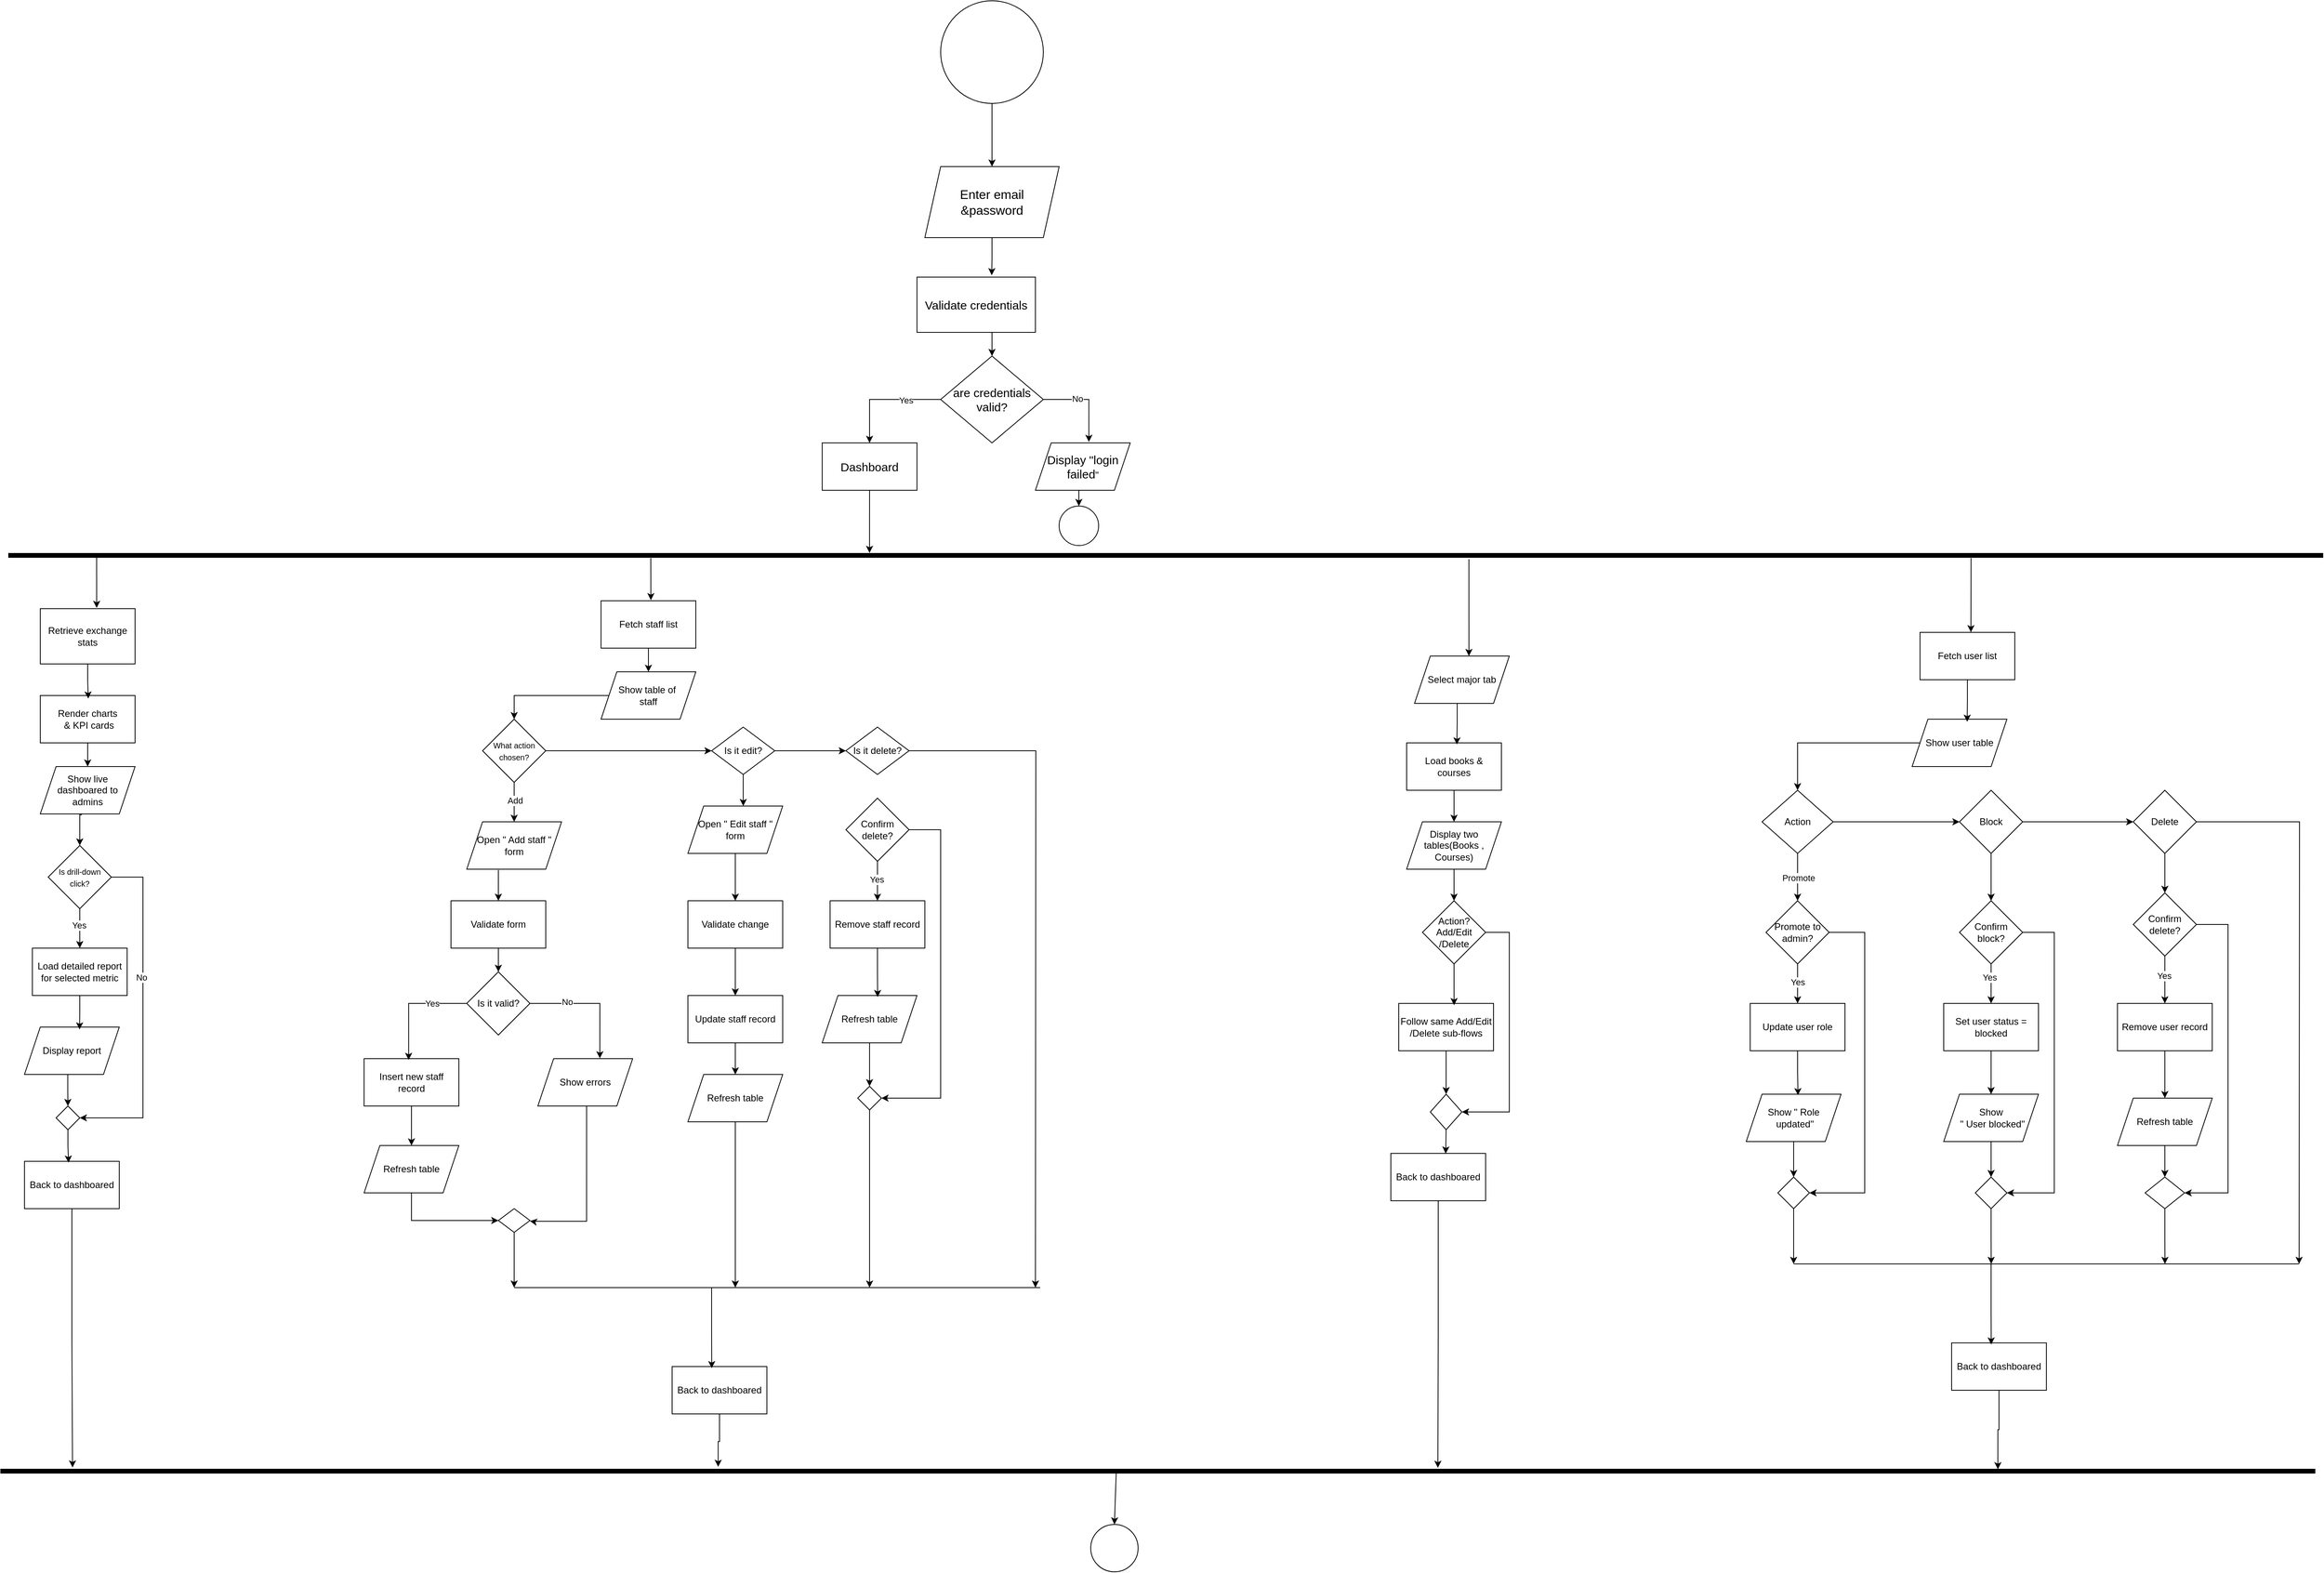 <?xml version="1.0" encoding="UTF-8"?>
<mxfile version="26.2.2">
  <diagram name="Page-1" id="A7NNfH3Un7erC_dhWsfA">
    <mxGraphModel dx="4176" dy="2504" grid="1" gridSize="10" guides="1" tooltips="1" connect="1" arrows="1" fold="1" page="1" pageScale="1" pageWidth="4681" pageHeight="3300" math="0" shadow="0">
      <root>
        <mxCell id="0" />
        <mxCell id="1" parent="0" />
        <mxCell id="R3zVgSlBBkoLg3xWVGZW-7" style="edgeStyle=orthogonalEdgeStyle;rounded=0;orthogonalLoop=1;jettySize=auto;html=1;exitX=0.5;exitY=1;exitDx=0;exitDy=0;entryX=0.5;entryY=0;entryDx=0;entryDy=0;" edge="1" parent="1" source="R3zVgSlBBkoLg3xWVGZW-5" target="R3zVgSlBBkoLg3xWVGZW-6">
          <mxGeometry relative="1" as="geometry" />
        </mxCell>
        <mxCell id="R3zVgSlBBkoLg3xWVGZW-5" value="" style="ellipse;whiteSpace=wrap;html=1;aspect=fixed;" vertex="1" parent="1">
          <mxGeometry x="2090" y="130" width="130" height="130" as="geometry" />
        </mxCell>
        <mxCell id="R3zVgSlBBkoLg3xWVGZW-6" value="&lt;font style=&quot;font-size: 16px;&quot;&gt;Enter email&lt;/font&gt;&lt;div&gt;&lt;font style=&quot;font-size: 16px;&quot;&gt;&amp;amp;password&lt;/font&gt;&lt;/div&gt;" style="shape=parallelogram;perimeter=parallelogramPerimeter;whiteSpace=wrap;html=1;fixedSize=1;" vertex="1" parent="1">
          <mxGeometry x="2070" y="340" width="170" height="90" as="geometry" />
        </mxCell>
        <mxCell id="R3zVgSlBBkoLg3xWVGZW-11" style="edgeStyle=orthogonalEdgeStyle;rounded=0;orthogonalLoop=1;jettySize=auto;html=1;exitX=0.5;exitY=1;exitDx=0;exitDy=0;entryX=0.5;entryY=0;entryDx=0;entryDy=0;" edge="1" parent="1" source="R3zVgSlBBkoLg3xWVGZW-8" target="R3zVgSlBBkoLg3xWVGZW-10">
          <mxGeometry relative="1" as="geometry" />
        </mxCell>
        <mxCell id="R3zVgSlBBkoLg3xWVGZW-8" value="&lt;font style=&quot;font-size: 15px;&quot;&gt;Validate credentials&lt;/font&gt;" style="rounded=0;whiteSpace=wrap;html=1;" vertex="1" parent="1">
          <mxGeometry x="2060" y="480" width="150" height="70" as="geometry" />
        </mxCell>
        <mxCell id="R3zVgSlBBkoLg3xWVGZW-9" style="edgeStyle=orthogonalEdgeStyle;rounded=0;orthogonalLoop=1;jettySize=auto;html=1;exitX=0.5;exitY=1;exitDx=0;exitDy=0;entryX=0.631;entryY=-0.034;entryDx=0;entryDy=0;entryPerimeter=0;" edge="1" parent="1" source="R3zVgSlBBkoLg3xWVGZW-6" target="R3zVgSlBBkoLg3xWVGZW-8">
          <mxGeometry relative="1" as="geometry" />
        </mxCell>
        <mxCell id="R3zVgSlBBkoLg3xWVGZW-18" style="edgeStyle=orthogonalEdgeStyle;rounded=0;orthogonalLoop=1;jettySize=auto;html=1;entryX=0.5;entryY=0;entryDx=0;entryDy=0;" edge="1" parent="1" source="R3zVgSlBBkoLg3xWVGZW-10" target="R3zVgSlBBkoLg3xWVGZW-17">
          <mxGeometry relative="1" as="geometry" />
        </mxCell>
        <mxCell id="R3zVgSlBBkoLg3xWVGZW-19" value="Yes" style="edgeLabel;html=1;align=center;verticalAlign=middle;resizable=0;points=[];" vertex="1" connectable="0" parent="R3zVgSlBBkoLg3xWVGZW-18">
          <mxGeometry x="-0.394" y="1" relative="1" as="geometry">
            <mxPoint as="offset" />
          </mxGeometry>
        </mxCell>
        <mxCell id="R3zVgSlBBkoLg3xWVGZW-10" value="&lt;font style=&quot;font-size: 15px;&quot;&gt;are credentials&lt;/font&gt;&lt;div&gt;&lt;font style=&quot;font-size: 15px;&quot;&gt;valid?&lt;/font&gt;&lt;/div&gt;" style="rhombus;whiteSpace=wrap;html=1;" vertex="1" parent="1">
          <mxGeometry x="2090" y="580" width="130" height="110" as="geometry" />
        </mxCell>
        <mxCell id="R3zVgSlBBkoLg3xWVGZW-38" style="edgeStyle=orthogonalEdgeStyle;rounded=0;orthogonalLoop=1;jettySize=auto;html=1;exitX=0.5;exitY=1;exitDx=0;exitDy=0;entryX=0.5;entryY=0;entryDx=0;entryDy=0;" edge="1" parent="1" source="R3zVgSlBBkoLg3xWVGZW-12" target="R3zVgSlBBkoLg3xWVGZW-37">
          <mxGeometry relative="1" as="geometry" />
        </mxCell>
        <mxCell id="R3zVgSlBBkoLg3xWVGZW-12" value="&lt;font style=&quot;font-size: 15px;&quot;&gt;Display &quot;login failed&lt;/font&gt;&quot;" style="shape=parallelogram;perimeter=parallelogramPerimeter;whiteSpace=wrap;html=1;fixedSize=1;" vertex="1" parent="1">
          <mxGeometry x="2210" y="690" width="120" height="60" as="geometry" />
        </mxCell>
        <mxCell id="R3zVgSlBBkoLg3xWVGZW-13" style="edgeStyle=orthogonalEdgeStyle;rounded=0;orthogonalLoop=1;jettySize=auto;html=1;exitX=1;exitY=0.5;exitDx=0;exitDy=0;entryX=0.564;entryY=-0.021;entryDx=0;entryDy=0;entryPerimeter=0;" edge="1" parent="1" source="R3zVgSlBBkoLg3xWVGZW-10" target="R3zVgSlBBkoLg3xWVGZW-12">
          <mxGeometry relative="1" as="geometry">
            <Array as="points">
              <mxPoint x="2278" y="635" />
            </Array>
          </mxGeometry>
        </mxCell>
        <mxCell id="R3zVgSlBBkoLg3xWVGZW-15" value="No" style="edgeLabel;html=1;align=center;verticalAlign=middle;resizable=0;points=[];" vertex="1" connectable="0" parent="R3zVgSlBBkoLg3xWVGZW-13">
          <mxGeometry x="-0.239" y="1" relative="1" as="geometry">
            <mxPoint as="offset" />
          </mxGeometry>
        </mxCell>
        <mxCell id="R3zVgSlBBkoLg3xWVGZW-17" value="&lt;font style=&quot;font-size: 15px;&quot;&gt;Dashboard&lt;/font&gt;" style="rounded=0;whiteSpace=wrap;html=1;" vertex="1" parent="1">
          <mxGeometry x="1940" y="690" width="120" height="60" as="geometry" />
        </mxCell>
        <mxCell id="R3zVgSlBBkoLg3xWVGZW-21" value="" style="html=1;points=[];perimeter=orthogonalPerimeter;fillColor=strokeColor;direction=south;" vertex="1" parent="1">
          <mxGeometry x="910" y="830" width="2930" height="5" as="geometry" />
        </mxCell>
        <mxCell id="R3zVgSlBBkoLg3xWVGZW-26" value="Retrieve exchange stats" style="rounded=0;whiteSpace=wrap;html=1;" vertex="1" parent="1">
          <mxGeometry x="950" y="900" width="120" height="70" as="geometry" />
        </mxCell>
        <mxCell id="R3zVgSlBBkoLg3xWVGZW-34" style="edgeStyle=orthogonalEdgeStyle;rounded=0;orthogonalLoop=1;jettySize=auto;html=1;exitX=0.5;exitY=1;exitDx=0;exitDy=0;entryX=0.5;entryY=0;entryDx=0;entryDy=0;" edge="1" parent="1" source="R3zVgSlBBkoLg3xWVGZW-31" target="R3zVgSlBBkoLg3xWVGZW-33">
          <mxGeometry relative="1" as="geometry" />
        </mxCell>
        <mxCell id="R3zVgSlBBkoLg3xWVGZW-31" value="Render charts&lt;div&gt;&amp;nbsp;&amp;amp; KPI cards&lt;/div&gt;" style="rounded=0;whiteSpace=wrap;html=1;" vertex="1" parent="1">
          <mxGeometry x="950" y="1010" width="120" height="60" as="geometry" />
        </mxCell>
        <mxCell id="R3zVgSlBBkoLg3xWVGZW-32" style="edgeStyle=orthogonalEdgeStyle;rounded=0;orthogonalLoop=1;jettySize=auto;html=1;exitX=0.5;exitY=1;exitDx=0;exitDy=0;entryX=0.506;entryY=0.065;entryDx=0;entryDy=0;entryPerimeter=0;" edge="1" parent="1" source="R3zVgSlBBkoLg3xWVGZW-26" target="R3zVgSlBBkoLg3xWVGZW-31">
          <mxGeometry relative="1" as="geometry" />
        </mxCell>
        <mxCell id="R3zVgSlBBkoLg3xWVGZW-36" style="edgeStyle=orthogonalEdgeStyle;rounded=0;orthogonalLoop=1;jettySize=auto;html=1;exitX=0.439;exitY=1.019;exitDx=0;exitDy=0;entryX=0.5;entryY=0;entryDx=0;entryDy=0;exitPerimeter=0;" edge="1" parent="1" source="R3zVgSlBBkoLg3xWVGZW-33" target="R3zVgSlBBkoLg3xWVGZW-35">
          <mxGeometry relative="1" as="geometry" />
        </mxCell>
        <mxCell id="R3zVgSlBBkoLg3xWVGZW-33" value="Show live dashboared to admins" style="shape=parallelogram;perimeter=parallelogramPerimeter;whiteSpace=wrap;html=1;fixedSize=1;" vertex="1" parent="1">
          <mxGeometry x="950" y="1100" width="120" height="60" as="geometry" />
        </mxCell>
        <mxCell id="R3zVgSlBBkoLg3xWVGZW-40" style="edgeStyle=orthogonalEdgeStyle;rounded=0;orthogonalLoop=1;jettySize=auto;html=1;exitX=0.5;exitY=1;exitDx=0;exitDy=0;entryX=0.5;entryY=0;entryDx=0;entryDy=0;" edge="1" parent="1" source="R3zVgSlBBkoLg3xWVGZW-35" target="R3zVgSlBBkoLg3xWVGZW-39">
          <mxGeometry relative="1" as="geometry" />
        </mxCell>
        <mxCell id="R3zVgSlBBkoLg3xWVGZW-41" value="Yes" style="edgeLabel;html=1;align=center;verticalAlign=middle;resizable=0;points=[];" vertex="1" connectable="0" parent="R3zVgSlBBkoLg3xWVGZW-40">
          <mxGeometry x="-0.18" y="-1" relative="1" as="geometry">
            <mxPoint as="offset" />
          </mxGeometry>
        </mxCell>
        <mxCell id="R3zVgSlBBkoLg3xWVGZW-46" style="edgeStyle=orthogonalEdgeStyle;rounded=0;orthogonalLoop=1;jettySize=auto;html=1;exitX=1;exitY=0.5;exitDx=0;exitDy=0;entryX=1;entryY=0.5;entryDx=0;entryDy=0;" edge="1" parent="1" source="R3zVgSlBBkoLg3xWVGZW-35" target="R3zVgSlBBkoLg3xWVGZW-44">
          <mxGeometry relative="1" as="geometry">
            <Array as="points">
              <mxPoint x="1080" y="1240" />
              <mxPoint x="1080" y="1545" />
            </Array>
          </mxGeometry>
        </mxCell>
        <mxCell id="R3zVgSlBBkoLg3xWVGZW-47" value="No" style="edgeLabel;html=1;align=center;verticalAlign=middle;resizable=0;points=[];" vertex="1" connectable="0" parent="R3zVgSlBBkoLg3xWVGZW-46">
          <mxGeometry x="-0.215" y="-2" relative="1" as="geometry">
            <mxPoint as="offset" />
          </mxGeometry>
        </mxCell>
        <mxCell id="R3zVgSlBBkoLg3xWVGZW-35" value="&lt;font style=&quot;font-size: 10px;&quot;&gt;Is drill-down click?&lt;/font&gt;" style="rhombus;whiteSpace=wrap;html=1;" vertex="1" parent="1">
          <mxGeometry x="960" y="1200" width="80" height="80" as="geometry" />
        </mxCell>
        <mxCell id="R3zVgSlBBkoLg3xWVGZW-37" value="" style="ellipse;whiteSpace=wrap;html=1;aspect=fixed;" vertex="1" parent="1">
          <mxGeometry x="2240" y="770" width="50" height="50" as="geometry" />
        </mxCell>
        <mxCell id="R3zVgSlBBkoLg3xWVGZW-39" value="Load detailed report for selected metric" style="rounded=0;whiteSpace=wrap;html=1;" vertex="1" parent="1">
          <mxGeometry x="940" y="1330" width="120" height="60" as="geometry" />
        </mxCell>
        <mxCell id="R3zVgSlBBkoLg3xWVGZW-45" style="edgeStyle=orthogonalEdgeStyle;rounded=0;orthogonalLoop=1;jettySize=auto;html=1;exitX=0.457;exitY=0.993;exitDx=0;exitDy=0;entryX=0.5;entryY=0;entryDx=0;entryDy=0;exitPerimeter=0;" edge="1" parent="1" source="R3zVgSlBBkoLg3xWVGZW-42" target="R3zVgSlBBkoLg3xWVGZW-44">
          <mxGeometry relative="1" as="geometry" />
        </mxCell>
        <mxCell id="R3zVgSlBBkoLg3xWVGZW-42" value="Display report" style="shape=parallelogram;perimeter=parallelogramPerimeter;whiteSpace=wrap;html=1;fixedSize=1;" vertex="1" parent="1">
          <mxGeometry x="930" y="1430" width="120" height="60" as="geometry" />
        </mxCell>
        <mxCell id="R3zVgSlBBkoLg3xWVGZW-43" style="edgeStyle=orthogonalEdgeStyle;rounded=0;orthogonalLoop=1;jettySize=auto;html=1;exitX=0.5;exitY=1;exitDx=0;exitDy=0;entryX=0.581;entryY=0.05;entryDx=0;entryDy=0;entryPerimeter=0;" edge="1" parent="1" source="R3zVgSlBBkoLg3xWVGZW-39" target="R3zVgSlBBkoLg3xWVGZW-42">
          <mxGeometry relative="1" as="geometry" />
        </mxCell>
        <mxCell id="R3zVgSlBBkoLg3xWVGZW-44" value="" style="rhombus;whiteSpace=wrap;html=1;" vertex="1" parent="1">
          <mxGeometry x="970" y="1530" width="30" height="30" as="geometry" />
        </mxCell>
        <mxCell id="R3zVgSlBBkoLg3xWVGZW-48" value="Back to dashboared" style="rounded=0;whiteSpace=wrap;html=1;" vertex="1" parent="1">
          <mxGeometry x="930" y="1600" width="120" height="60" as="geometry" />
        </mxCell>
        <mxCell id="R3zVgSlBBkoLg3xWVGZW-49" style="edgeStyle=orthogonalEdgeStyle;rounded=0;orthogonalLoop=1;jettySize=auto;html=1;exitX=0.5;exitY=1;exitDx=0;exitDy=0;entryX=0.465;entryY=0.029;entryDx=0;entryDy=0;entryPerimeter=0;" edge="1" parent="1" source="R3zVgSlBBkoLg3xWVGZW-44" target="R3zVgSlBBkoLg3xWVGZW-48">
          <mxGeometry relative="1" as="geometry" />
        </mxCell>
        <mxCell id="R3zVgSlBBkoLg3xWVGZW-54" style="edgeStyle=orthogonalEdgeStyle;rounded=0;orthogonalLoop=1;jettySize=auto;html=1;exitX=0.5;exitY=1;exitDx=0;exitDy=0;entryX=0.5;entryY=0;entryDx=0;entryDy=0;" edge="1" parent="1" source="R3zVgSlBBkoLg3xWVGZW-50" target="R3zVgSlBBkoLg3xWVGZW-52">
          <mxGeometry relative="1" as="geometry" />
        </mxCell>
        <mxCell id="R3zVgSlBBkoLg3xWVGZW-50" value="Fetch staff list" style="rounded=0;whiteSpace=wrap;html=1;" vertex="1" parent="1">
          <mxGeometry x="1660" y="890" width="120" height="60" as="geometry" />
        </mxCell>
        <mxCell id="R3zVgSlBBkoLg3xWVGZW-56" style="edgeStyle=orthogonalEdgeStyle;rounded=0;orthogonalLoop=1;jettySize=auto;html=1;exitX=0;exitY=0.5;exitDx=0;exitDy=0;entryX=0.5;entryY=0;entryDx=0;entryDy=0;" edge="1" parent="1" source="R3zVgSlBBkoLg3xWVGZW-52" target="R3zVgSlBBkoLg3xWVGZW-53">
          <mxGeometry relative="1" as="geometry" />
        </mxCell>
        <mxCell id="R3zVgSlBBkoLg3xWVGZW-52" value="Show table of&amp;nbsp;&lt;div&gt;staff&lt;/div&gt;" style="shape=parallelogram;perimeter=parallelogramPerimeter;whiteSpace=wrap;html=1;fixedSize=1;" vertex="1" parent="1">
          <mxGeometry x="1660" y="980" width="120" height="60" as="geometry" />
        </mxCell>
        <mxCell id="R3zVgSlBBkoLg3xWVGZW-58" style="edgeStyle=orthogonalEdgeStyle;rounded=0;orthogonalLoop=1;jettySize=auto;html=1;exitX=0.5;exitY=1;exitDx=0;exitDy=0;entryX=0.5;entryY=0;entryDx=0;entryDy=0;" edge="1" parent="1" source="R3zVgSlBBkoLg3xWVGZW-53" target="R3zVgSlBBkoLg3xWVGZW-57">
          <mxGeometry relative="1" as="geometry" />
        </mxCell>
        <mxCell id="R3zVgSlBBkoLg3xWVGZW-59" value="Add" style="edgeLabel;html=1;align=center;verticalAlign=middle;resizable=0;points=[];" vertex="1" connectable="0" parent="R3zVgSlBBkoLg3xWVGZW-58">
          <mxGeometry x="-0.075" y="1" relative="1" as="geometry">
            <mxPoint as="offset" />
          </mxGeometry>
        </mxCell>
        <mxCell id="R3zVgSlBBkoLg3xWVGZW-77" style="edgeStyle=orthogonalEdgeStyle;rounded=0;orthogonalLoop=1;jettySize=auto;html=1;exitX=1;exitY=0.5;exitDx=0;exitDy=0;entryX=0;entryY=0.5;entryDx=0;entryDy=0;" edge="1" parent="1" source="R3zVgSlBBkoLg3xWVGZW-53" target="R3zVgSlBBkoLg3xWVGZW-76">
          <mxGeometry relative="1" as="geometry" />
        </mxCell>
        <mxCell id="R3zVgSlBBkoLg3xWVGZW-53" value="&lt;font style=&quot;font-size: 10px;&quot;&gt;What action chosen?&lt;/font&gt;" style="rhombus;whiteSpace=wrap;html=1;" vertex="1" parent="1">
          <mxGeometry x="1510" y="1040" width="80" height="80" as="geometry" />
        </mxCell>
        <mxCell id="R3zVgSlBBkoLg3xWVGZW-61" style="edgeStyle=orthogonalEdgeStyle;rounded=0;orthogonalLoop=1;jettySize=auto;html=1;entryX=0.5;entryY=0;entryDx=0;entryDy=0;" edge="1" parent="1" target="R3zVgSlBBkoLg3xWVGZW-60">
          <mxGeometry relative="1" as="geometry">
            <mxPoint x="1530" y="1231" as="sourcePoint" />
          </mxGeometry>
        </mxCell>
        <mxCell id="R3zVgSlBBkoLg3xWVGZW-57" value="Open &quot; Add staff &quot;&lt;div&gt;form&lt;/div&gt;" style="shape=parallelogram;perimeter=parallelogramPerimeter;whiteSpace=wrap;html=1;fixedSize=1;" vertex="1" parent="1">
          <mxGeometry x="1490" y="1170" width="120" height="60" as="geometry" />
        </mxCell>
        <mxCell id="R3zVgSlBBkoLg3xWVGZW-63" style="edgeStyle=orthogonalEdgeStyle;rounded=0;orthogonalLoop=1;jettySize=auto;html=1;exitX=0.5;exitY=1;exitDx=0;exitDy=0;entryX=0.5;entryY=0;entryDx=0;entryDy=0;" edge="1" parent="1" source="R3zVgSlBBkoLg3xWVGZW-60" target="R3zVgSlBBkoLg3xWVGZW-62">
          <mxGeometry relative="1" as="geometry" />
        </mxCell>
        <mxCell id="R3zVgSlBBkoLg3xWVGZW-60" value="Validate form" style="rounded=0;whiteSpace=wrap;html=1;" vertex="1" parent="1">
          <mxGeometry x="1470" y="1270" width="120" height="60" as="geometry" />
        </mxCell>
        <mxCell id="R3zVgSlBBkoLg3xWVGZW-62" value="Is it valid?" style="rhombus;whiteSpace=wrap;html=1;" vertex="1" parent="1">
          <mxGeometry x="1490" y="1360" width="80" height="80" as="geometry" />
        </mxCell>
        <mxCell id="R3zVgSlBBkoLg3xWVGZW-72" style="edgeStyle=orthogonalEdgeStyle;rounded=0;orthogonalLoop=1;jettySize=auto;html=1;exitX=0.5;exitY=1;exitDx=0;exitDy=0;entryX=0.5;entryY=0;entryDx=0;entryDy=0;" edge="1" parent="1" source="R3zVgSlBBkoLg3xWVGZW-64" target="R3zVgSlBBkoLg3xWVGZW-70">
          <mxGeometry relative="1" as="geometry" />
        </mxCell>
        <mxCell id="R3zVgSlBBkoLg3xWVGZW-64" value="Insert new staff record" style="rounded=0;whiteSpace=wrap;html=1;" vertex="1" parent="1">
          <mxGeometry x="1360" y="1470" width="120" height="60" as="geometry" />
        </mxCell>
        <mxCell id="R3zVgSlBBkoLg3xWVGZW-65" style="edgeStyle=orthogonalEdgeStyle;rounded=0;orthogonalLoop=1;jettySize=auto;html=1;exitX=0;exitY=0.5;exitDx=0;exitDy=0;entryX=0.47;entryY=0.027;entryDx=0;entryDy=0;entryPerimeter=0;" edge="1" parent="1" source="R3zVgSlBBkoLg3xWVGZW-62" target="R3zVgSlBBkoLg3xWVGZW-64">
          <mxGeometry relative="1" as="geometry" />
        </mxCell>
        <mxCell id="R3zVgSlBBkoLg3xWVGZW-66" value="Yes" style="edgeLabel;html=1;align=center;verticalAlign=middle;resizable=0;points=[];" vertex="1" connectable="0" parent="R3zVgSlBBkoLg3xWVGZW-65">
          <mxGeometry x="-0.397" relative="1" as="geometry">
            <mxPoint as="offset" />
          </mxGeometry>
        </mxCell>
        <mxCell id="R3zVgSlBBkoLg3xWVGZW-67" value="Show errors" style="shape=parallelogram;perimeter=parallelogramPerimeter;whiteSpace=wrap;html=1;fixedSize=1;" vertex="1" parent="1">
          <mxGeometry x="1580" y="1470" width="120" height="60" as="geometry" />
        </mxCell>
        <mxCell id="R3zVgSlBBkoLg3xWVGZW-68" style="edgeStyle=orthogonalEdgeStyle;rounded=0;orthogonalLoop=1;jettySize=auto;html=1;exitX=1;exitY=0.5;exitDx=0;exitDy=0;entryX=0.654;entryY=-0.007;entryDx=0;entryDy=0;entryPerimeter=0;" edge="1" parent="1" source="R3zVgSlBBkoLg3xWVGZW-62" target="R3zVgSlBBkoLg3xWVGZW-67">
          <mxGeometry relative="1" as="geometry" />
        </mxCell>
        <mxCell id="R3zVgSlBBkoLg3xWVGZW-69" value="No" style="edgeLabel;html=1;align=center;verticalAlign=middle;resizable=0;points=[];" vertex="1" connectable="0" parent="R3zVgSlBBkoLg3xWVGZW-68">
          <mxGeometry x="-0.412" y="2" relative="1" as="geometry">
            <mxPoint as="offset" />
          </mxGeometry>
        </mxCell>
        <mxCell id="R3zVgSlBBkoLg3xWVGZW-75" style="edgeStyle=orthogonalEdgeStyle;rounded=0;orthogonalLoop=1;jettySize=auto;html=1;exitX=0.5;exitY=1;exitDx=0;exitDy=0;entryX=0;entryY=0.5;entryDx=0;entryDy=0;" edge="1" parent="1" source="R3zVgSlBBkoLg3xWVGZW-70" target="R3zVgSlBBkoLg3xWVGZW-73">
          <mxGeometry relative="1" as="geometry" />
        </mxCell>
        <mxCell id="R3zVgSlBBkoLg3xWVGZW-70" value="Refresh table" style="shape=parallelogram;perimeter=parallelogramPerimeter;whiteSpace=wrap;html=1;fixedSize=1;" vertex="1" parent="1">
          <mxGeometry x="1360" y="1580" width="120" height="60" as="geometry" />
        </mxCell>
        <mxCell id="R3zVgSlBBkoLg3xWVGZW-105" style="edgeStyle=orthogonalEdgeStyle;rounded=0;orthogonalLoop=1;jettySize=auto;html=1;exitX=0.5;exitY=1;exitDx=0;exitDy=0;" edge="1" parent="1" source="R3zVgSlBBkoLg3xWVGZW-73">
          <mxGeometry relative="1" as="geometry">
            <mxPoint x="1550" y="1760" as="targetPoint" />
          </mxGeometry>
        </mxCell>
        <mxCell id="R3zVgSlBBkoLg3xWVGZW-73" value="" style="rhombus;whiteSpace=wrap;html=1;" vertex="1" parent="1">
          <mxGeometry x="1530" y="1660" width="40" height="30" as="geometry" />
        </mxCell>
        <mxCell id="R3zVgSlBBkoLg3xWVGZW-74" style="edgeStyle=orthogonalEdgeStyle;rounded=0;orthogonalLoop=1;jettySize=auto;html=1;exitX=0.5;exitY=1;exitDx=0;exitDy=0;entryX=0.957;entryY=0.522;entryDx=0;entryDy=0;entryPerimeter=0;" edge="1" parent="1">
          <mxGeometry relative="1" as="geometry">
            <mxPoint x="1641.72" y="1530" as="sourcePoint" />
            <mxPoint x="1570" y="1675.66" as="targetPoint" />
            <Array as="points">
              <mxPoint x="1642" y="1676" />
              <mxPoint x="1572" y="1676" />
            </Array>
          </mxGeometry>
        </mxCell>
        <mxCell id="R3zVgSlBBkoLg3xWVGZW-91" style="edgeStyle=orthogonalEdgeStyle;rounded=0;orthogonalLoop=1;jettySize=auto;html=1;exitX=1;exitY=0.5;exitDx=0;exitDy=0;entryX=0;entryY=0.5;entryDx=0;entryDy=0;" edge="1" parent="1" source="R3zVgSlBBkoLg3xWVGZW-76" target="R3zVgSlBBkoLg3xWVGZW-90">
          <mxGeometry relative="1" as="geometry" />
        </mxCell>
        <mxCell id="R3zVgSlBBkoLg3xWVGZW-76" value="Is it edit?" style="rhombus;whiteSpace=wrap;html=1;" vertex="1" parent="1">
          <mxGeometry x="1800" y="1050" width="80" height="60" as="geometry" />
        </mxCell>
        <mxCell id="R3zVgSlBBkoLg3xWVGZW-86" style="edgeStyle=orthogonalEdgeStyle;rounded=0;orthogonalLoop=1;jettySize=auto;html=1;exitX=0.5;exitY=1;exitDx=0;exitDy=0;entryX=0.5;entryY=0;entryDx=0;entryDy=0;" edge="1" parent="1" source="R3zVgSlBBkoLg3xWVGZW-78" target="R3zVgSlBBkoLg3xWVGZW-80">
          <mxGeometry relative="1" as="geometry" />
        </mxCell>
        <mxCell id="R3zVgSlBBkoLg3xWVGZW-78" value="Open &quot; Edit staff &quot;&lt;div&gt;form&lt;/div&gt;" style="shape=parallelogram;perimeter=parallelogramPerimeter;whiteSpace=wrap;html=1;fixedSize=1;" vertex="1" parent="1">
          <mxGeometry x="1770" y="1150" width="120" height="60" as="geometry" />
        </mxCell>
        <mxCell id="R3zVgSlBBkoLg3xWVGZW-87" style="edgeStyle=orthogonalEdgeStyle;rounded=0;orthogonalLoop=1;jettySize=auto;html=1;exitX=0.5;exitY=1;exitDx=0;exitDy=0;entryX=0.5;entryY=0;entryDx=0;entryDy=0;" edge="1" parent="1" source="R3zVgSlBBkoLg3xWVGZW-80" target="R3zVgSlBBkoLg3xWVGZW-81">
          <mxGeometry relative="1" as="geometry" />
        </mxCell>
        <mxCell id="R3zVgSlBBkoLg3xWVGZW-80" value="Validate change" style="rounded=0;whiteSpace=wrap;html=1;" vertex="1" parent="1">
          <mxGeometry x="1770" y="1270" width="120" height="60" as="geometry" />
        </mxCell>
        <mxCell id="R3zVgSlBBkoLg3xWVGZW-89" style="edgeStyle=orthogonalEdgeStyle;rounded=0;orthogonalLoop=1;jettySize=auto;html=1;exitX=0.5;exitY=1;exitDx=0;exitDy=0;entryX=0.5;entryY=0;entryDx=0;entryDy=0;" edge="1" parent="1" source="R3zVgSlBBkoLg3xWVGZW-81" target="R3zVgSlBBkoLg3xWVGZW-88">
          <mxGeometry relative="1" as="geometry" />
        </mxCell>
        <mxCell id="R3zVgSlBBkoLg3xWVGZW-81" value="Update staff record" style="rounded=0;whiteSpace=wrap;html=1;" vertex="1" parent="1">
          <mxGeometry x="1770" y="1390" width="120" height="60" as="geometry" />
        </mxCell>
        <mxCell id="R3zVgSlBBkoLg3xWVGZW-83" style="edgeStyle=orthogonalEdgeStyle;rounded=0;orthogonalLoop=1;jettySize=auto;html=1;exitX=0.5;exitY=1;exitDx=0;exitDy=0;entryX=0.584;entryY=0;entryDx=0;entryDy=0;entryPerimeter=0;" edge="1" parent="1" source="R3zVgSlBBkoLg3xWVGZW-76" target="R3zVgSlBBkoLg3xWVGZW-78">
          <mxGeometry relative="1" as="geometry" />
        </mxCell>
        <mxCell id="R3zVgSlBBkoLg3xWVGZW-104" style="edgeStyle=orthogonalEdgeStyle;rounded=0;orthogonalLoop=1;jettySize=auto;html=1;exitX=0.5;exitY=1;exitDx=0;exitDy=0;" edge="1" parent="1" source="R3zVgSlBBkoLg3xWVGZW-88">
          <mxGeometry relative="1" as="geometry">
            <mxPoint x="1830" y="1760" as="targetPoint" />
          </mxGeometry>
        </mxCell>
        <mxCell id="R3zVgSlBBkoLg3xWVGZW-88" value="Refresh table" style="shape=parallelogram;perimeter=parallelogramPerimeter;whiteSpace=wrap;html=1;fixedSize=1;" vertex="1" parent="1">
          <mxGeometry x="1770" y="1490" width="120" height="60" as="geometry" />
        </mxCell>
        <mxCell id="R3zVgSlBBkoLg3xWVGZW-102" style="edgeStyle=orthogonalEdgeStyle;rounded=0;orthogonalLoop=1;jettySize=auto;html=1;exitX=1;exitY=0.5;exitDx=0;exitDy=0;" edge="1" parent="1" source="R3zVgSlBBkoLg3xWVGZW-90">
          <mxGeometry relative="1" as="geometry">
            <mxPoint x="2210" y="1760" as="targetPoint" />
          </mxGeometry>
        </mxCell>
        <mxCell id="R3zVgSlBBkoLg3xWVGZW-90" value="Is it delete?" style="rhombus;whiteSpace=wrap;html=1;" vertex="1" parent="1">
          <mxGeometry x="1970" y="1050" width="80" height="60" as="geometry" />
        </mxCell>
        <mxCell id="R3zVgSlBBkoLg3xWVGZW-95" style="edgeStyle=orthogonalEdgeStyle;rounded=0;orthogonalLoop=1;jettySize=auto;html=1;exitX=0.5;exitY=1;exitDx=0;exitDy=0;entryX=0.5;entryY=0;entryDx=0;entryDy=0;" edge="1" parent="1" source="R3zVgSlBBkoLg3xWVGZW-92" target="R3zVgSlBBkoLg3xWVGZW-93">
          <mxGeometry relative="1" as="geometry" />
        </mxCell>
        <mxCell id="R3zVgSlBBkoLg3xWVGZW-96" value="Yes" style="edgeLabel;html=1;align=center;verticalAlign=middle;resizable=0;points=[];" vertex="1" connectable="0" parent="R3zVgSlBBkoLg3xWVGZW-95">
          <mxGeometry x="-0.072" y="-1" relative="1" as="geometry">
            <mxPoint as="offset" />
          </mxGeometry>
        </mxCell>
        <mxCell id="R3zVgSlBBkoLg3xWVGZW-101" style="edgeStyle=orthogonalEdgeStyle;rounded=0;orthogonalLoop=1;jettySize=auto;html=1;exitX=1;exitY=0.5;exitDx=0;exitDy=0;entryX=1;entryY=0.5;entryDx=0;entryDy=0;" edge="1" parent="1" source="R3zVgSlBBkoLg3xWVGZW-92" target="R3zVgSlBBkoLg3xWVGZW-99">
          <mxGeometry relative="1" as="geometry">
            <Array as="points">
              <mxPoint x="2090" y="1180" />
              <mxPoint x="2090" y="1520" />
            </Array>
          </mxGeometry>
        </mxCell>
        <mxCell id="R3zVgSlBBkoLg3xWVGZW-92" value="Confirm delete?" style="rhombus;whiteSpace=wrap;html=1;" vertex="1" parent="1">
          <mxGeometry x="1970" y="1140" width="80" height="80" as="geometry" />
        </mxCell>
        <mxCell id="R3zVgSlBBkoLg3xWVGZW-93" value="Remove staff record" style="rounded=0;whiteSpace=wrap;html=1;" vertex="1" parent="1">
          <mxGeometry x="1950" y="1270" width="120" height="60" as="geometry" />
        </mxCell>
        <mxCell id="R3zVgSlBBkoLg3xWVGZW-100" style="edgeStyle=orthogonalEdgeStyle;rounded=0;orthogonalLoop=1;jettySize=auto;html=1;exitX=0.5;exitY=1;exitDx=0;exitDy=0;entryX=0.5;entryY=0;entryDx=0;entryDy=0;" edge="1" parent="1" source="R3zVgSlBBkoLg3xWVGZW-97" target="R3zVgSlBBkoLg3xWVGZW-99">
          <mxGeometry relative="1" as="geometry" />
        </mxCell>
        <mxCell id="R3zVgSlBBkoLg3xWVGZW-97" value="Refresh table" style="shape=parallelogram;perimeter=parallelogramPerimeter;whiteSpace=wrap;html=1;fixedSize=1;" vertex="1" parent="1">
          <mxGeometry x="1940" y="1390" width="120" height="60" as="geometry" />
        </mxCell>
        <mxCell id="R3zVgSlBBkoLg3xWVGZW-98" style="edgeStyle=orthogonalEdgeStyle;rounded=0;orthogonalLoop=1;jettySize=auto;html=1;exitX=0.5;exitY=1;exitDx=0;exitDy=0;entryX=0.585;entryY=0.033;entryDx=0;entryDy=0;entryPerimeter=0;" edge="1" parent="1" source="R3zVgSlBBkoLg3xWVGZW-93" target="R3zVgSlBBkoLg3xWVGZW-97">
          <mxGeometry relative="1" as="geometry" />
        </mxCell>
        <mxCell id="R3zVgSlBBkoLg3xWVGZW-103" style="edgeStyle=orthogonalEdgeStyle;rounded=0;orthogonalLoop=1;jettySize=auto;html=1;exitX=0.5;exitY=1;exitDx=0;exitDy=0;" edge="1" parent="1" source="R3zVgSlBBkoLg3xWVGZW-99">
          <mxGeometry relative="1" as="geometry">
            <mxPoint x="2000" y="1760" as="targetPoint" />
          </mxGeometry>
        </mxCell>
        <mxCell id="R3zVgSlBBkoLg3xWVGZW-99" value="" style="rhombus;whiteSpace=wrap;html=1;" vertex="1" parent="1">
          <mxGeometry x="1985" y="1505" width="30" height="30" as="geometry" />
        </mxCell>
        <mxCell id="R3zVgSlBBkoLg3xWVGZW-106" value="" style="endArrow=none;html=1;rounded=0;" edge="1" parent="1">
          <mxGeometry width="50" height="50" relative="1" as="geometry">
            <mxPoint x="1550" y="1760" as="sourcePoint" />
            <mxPoint x="2216.0" y="1760" as="targetPoint" />
          </mxGeometry>
        </mxCell>
        <mxCell id="R3zVgSlBBkoLg3xWVGZW-107" value="Back to dashboared" style="rounded=0;whiteSpace=wrap;html=1;" vertex="1" parent="1">
          <mxGeometry x="1750" y="1860" width="120" height="60" as="geometry" />
        </mxCell>
        <mxCell id="R3zVgSlBBkoLg3xWVGZW-108" value="" style="endArrow=classic;html=1;rounded=0;entryX=0.418;entryY=0.034;entryDx=0;entryDy=0;entryPerimeter=0;" edge="1" parent="1" target="R3zVgSlBBkoLg3xWVGZW-107">
          <mxGeometry width="50" height="50" relative="1" as="geometry">
            <mxPoint x="1800" y="1760" as="sourcePoint" />
            <mxPoint x="1860" y="1800" as="targetPoint" />
            <Array as="points">
              <mxPoint x="1800" y="1820" />
            </Array>
          </mxGeometry>
        </mxCell>
        <mxCell id="R3zVgSlBBkoLg3xWVGZW-109" value="Select major tab" style="shape=parallelogram;perimeter=parallelogramPerimeter;whiteSpace=wrap;html=1;fixedSize=1;" vertex="1" parent="1">
          <mxGeometry x="2690" y="960" width="120" height="60" as="geometry" />
        </mxCell>
        <mxCell id="R3zVgSlBBkoLg3xWVGZW-114" style="edgeStyle=orthogonalEdgeStyle;rounded=0;orthogonalLoop=1;jettySize=auto;html=1;exitX=0.5;exitY=1;exitDx=0;exitDy=0;entryX=0.5;entryY=0;entryDx=0;entryDy=0;" edge="1" parent="1" source="R3zVgSlBBkoLg3xWVGZW-111" target="R3zVgSlBBkoLg3xWVGZW-113">
          <mxGeometry relative="1" as="geometry" />
        </mxCell>
        <mxCell id="R3zVgSlBBkoLg3xWVGZW-111" value="Load books &amp;amp; courses" style="rounded=0;whiteSpace=wrap;html=1;" vertex="1" parent="1">
          <mxGeometry x="2680" y="1070" width="120" height="60" as="geometry" />
        </mxCell>
        <mxCell id="R3zVgSlBBkoLg3xWVGZW-112" style="edgeStyle=orthogonalEdgeStyle;rounded=0;orthogonalLoop=1;jettySize=auto;html=1;exitX=0.5;exitY=1;exitDx=0;exitDy=0;entryX=0.53;entryY=0.034;entryDx=0;entryDy=0;entryPerimeter=0;" edge="1" parent="1" source="R3zVgSlBBkoLg3xWVGZW-109" target="R3zVgSlBBkoLg3xWVGZW-111">
          <mxGeometry relative="1" as="geometry">
            <Array as="points">
              <mxPoint x="2744" y="1020" />
              <mxPoint x="2744" y="1045" />
              <mxPoint x="2744" y="1045" />
            </Array>
          </mxGeometry>
        </mxCell>
        <mxCell id="R3zVgSlBBkoLg3xWVGZW-113" value="Display two tables(Books , Courses)" style="shape=parallelogram;perimeter=parallelogramPerimeter;whiteSpace=wrap;html=1;fixedSize=1;" vertex="1" parent="1">
          <mxGeometry x="2680" y="1170" width="120" height="60" as="geometry" />
        </mxCell>
        <mxCell id="R3zVgSlBBkoLg3xWVGZW-123" style="edgeStyle=orthogonalEdgeStyle;rounded=0;orthogonalLoop=1;jettySize=auto;html=1;exitX=1;exitY=0.5;exitDx=0;exitDy=0;entryX=1;entryY=0.5;entryDx=0;entryDy=0;" edge="1" parent="1" source="R3zVgSlBBkoLg3xWVGZW-115" target="R3zVgSlBBkoLg3xWVGZW-120">
          <mxGeometry relative="1" as="geometry">
            <Array as="points">
              <mxPoint x="2810" y="1310" />
              <mxPoint x="2810" y="1538" />
            </Array>
          </mxGeometry>
        </mxCell>
        <mxCell id="R3zVgSlBBkoLg3xWVGZW-115" value="Action?Add/Edit&lt;div&gt;/Delete&lt;/div&gt;" style="rhombus;whiteSpace=wrap;html=1;" vertex="1" parent="1">
          <mxGeometry x="2700" y="1270" width="80" height="80" as="geometry" />
        </mxCell>
        <mxCell id="R3zVgSlBBkoLg3xWVGZW-116" style="edgeStyle=orthogonalEdgeStyle;rounded=0;orthogonalLoop=1;jettySize=auto;html=1;exitX=0.5;exitY=1;exitDx=0;exitDy=0;entryX=0.5;entryY=0;entryDx=0;entryDy=0;" edge="1" parent="1" source="R3zVgSlBBkoLg3xWVGZW-113" target="R3zVgSlBBkoLg3xWVGZW-115">
          <mxGeometry relative="1" as="geometry" />
        </mxCell>
        <mxCell id="R3zVgSlBBkoLg3xWVGZW-121" style="edgeStyle=orthogonalEdgeStyle;rounded=0;orthogonalLoop=1;jettySize=auto;html=1;exitX=0.5;exitY=1;exitDx=0;exitDy=0;entryX=0.5;entryY=0;entryDx=0;entryDy=0;" edge="1" parent="1" source="R3zVgSlBBkoLg3xWVGZW-117" target="R3zVgSlBBkoLg3xWVGZW-120">
          <mxGeometry relative="1" as="geometry" />
        </mxCell>
        <mxCell id="R3zVgSlBBkoLg3xWVGZW-117" value="Follow same Add/Edit&lt;div&gt;/Delete sub-flows&lt;/div&gt;" style="rounded=0;whiteSpace=wrap;html=1;" vertex="1" parent="1">
          <mxGeometry x="2670" y="1400" width="120" height="60" as="geometry" />
        </mxCell>
        <mxCell id="R3zVgSlBBkoLg3xWVGZW-119" style="edgeStyle=orthogonalEdgeStyle;rounded=0;orthogonalLoop=1;jettySize=auto;html=1;exitX=0.5;exitY=1;exitDx=0;exitDy=0;entryX=0.584;entryY=0.037;entryDx=0;entryDy=0;entryPerimeter=0;" edge="1" parent="1" source="R3zVgSlBBkoLg3xWVGZW-115" target="R3zVgSlBBkoLg3xWVGZW-117">
          <mxGeometry relative="1" as="geometry" />
        </mxCell>
        <mxCell id="R3zVgSlBBkoLg3xWVGZW-120" value="" style="rhombus;whiteSpace=wrap;html=1;" vertex="1" parent="1">
          <mxGeometry x="2710" y="1515" width="40" height="45" as="geometry" />
        </mxCell>
        <mxCell id="R3zVgSlBBkoLg3xWVGZW-124" value="Back to dashboared" style="rounded=0;whiteSpace=wrap;html=1;" vertex="1" parent="1">
          <mxGeometry x="2660" y="1590" width="120" height="60" as="geometry" />
        </mxCell>
        <mxCell id="R3zVgSlBBkoLg3xWVGZW-125" style="edgeStyle=orthogonalEdgeStyle;rounded=0;orthogonalLoop=1;jettySize=auto;html=1;exitX=0.5;exitY=1;exitDx=0;exitDy=0;entryX=0.579;entryY=0.004;entryDx=0;entryDy=0;entryPerimeter=0;" edge="1" parent="1" source="R3zVgSlBBkoLg3xWVGZW-120" target="R3zVgSlBBkoLg3xWVGZW-124">
          <mxGeometry relative="1" as="geometry" />
        </mxCell>
        <mxCell id="R3zVgSlBBkoLg3xWVGZW-126" value="Fetch user list" style="rounded=0;whiteSpace=wrap;html=1;" vertex="1" parent="1">
          <mxGeometry x="3330" y="930" width="120" height="60" as="geometry" />
        </mxCell>
        <mxCell id="R3zVgSlBBkoLg3xWVGZW-131" style="edgeStyle=orthogonalEdgeStyle;rounded=0;orthogonalLoop=1;jettySize=auto;html=1;exitX=0;exitY=0.5;exitDx=0;exitDy=0;entryX=0.5;entryY=0;entryDx=0;entryDy=0;" edge="1" parent="1" source="R3zVgSlBBkoLg3xWVGZW-128" target="R3zVgSlBBkoLg3xWVGZW-130">
          <mxGeometry relative="1" as="geometry" />
        </mxCell>
        <mxCell id="R3zVgSlBBkoLg3xWVGZW-128" value="Show user table" style="shape=parallelogram;perimeter=parallelogramPerimeter;whiteSpace=wrap;html=1;fixedSize=1;" vertex="1" parent="1">
          <mxGeometry x="3320" y="1040" width="120" height="60" as="geometry" />
        </mxCell>
        <mxCell id="R3zVgSlBBkoLg3xWVGZW-129" style="edgeStyle=orthogonalEdgeStyle;rounded=0;orthogonalLoop=1;jettySize=auto;html=1;exitX=0.5;exitY=1;exitDx=0;exitDy=0;entryX=0.581;entryY=0.054;entryDx=0;entryDy=0;entryPerimeter=0;" edge="1" parent="1" source="R3zVgSlBBkoLg3xWVGZW-126" target="R3zVgSlBBkoLg3xWVGZW-128">
          <mxGeometry relative="1" as="geometry" />
        </mxCell>
        <mxCell id="R3zVgSlBBkoLg3xWVGZW-134" style="edgeStyle=orthogonalEdgeStyle;rounded=0;orthogonalLoop=1;jettySize=auto;html=1;exitX=0.5;exitY=1;exitDx=0;exitDy=0;entryX=0.5;entryY=0;entryDx=0;entryDy=0;" edge="1" parent="1" source="R3zVgSlBBkoLg3xWVGZW-130" target="R3zVgSlBBkoLg3xWVGZW-132">
          <mxGeometry relative="1" as="geometry" />
        </mxCell>
        <mxCell id="R3zVgSlBBkoLg3xWVGZW-135" value="Promote" style="edgeLabel;html=1;align=center;verticalAlign=middle;resizable=0;points=[];" vertex="1" connectable="0" parent="R3zVgSlBBkoLg3xWVGZW-134">
          <mxGeometry x="0.029" y="1" relative="1" as="geometry">
            <mxPoint as="offset" />
          </mxGeometry>
        </mxCell>
        <mxCell id="R3zVgSlBBkoLg3xWVGZW-147" style="edgeStyle=orthogonalEdgeStyle;rounded=0;orthogonalLoop=1;jettySize=auto;html=1;exitX=1;exitY=0.5;exitDx=0;exitDy=0;entryX=0;entryY=0.5;entryDx=0;entryDy=0;" edge="1" parent="1" source="R3zVgSlBBkoLg3xWVGZW-130" target="R3zVgSlBBkoLg3xWVGZW-146">
          <mxGeometry relative="1" as="geometry" />
        </mxCell>
        <mxCell id="R3zVgSlBBkoLg3xWVGZW-130" value="Action" style="rhombus;whiteSpace=wrap;html=1;" vertex="1" parent="1">
          <mxGeometry x="3130" y="1130" width="90" height="80" as="geometry" />
        </mxCell>
        <mxCell id="R3zVgSlBBkoLg3xWVGZW-138" style="edgeStyle=orthogonalEdgeStyle;rounded=0;orthogonalLoop=1;jettySize=auto;html=1;exitX=0.5;exitY=1;exitDx=0;exitDy=0;entryX=0.5;entryY=0;entryDx=0;entryDy=0;" edge="1" parent="1" source="R3zVgSlBBkoLg3xWVGZW-132" target="R3zVgSlBBkoLg3xWVGZW-136">
          <mxGeometry relative="1" as="geometry" />
        </mxCell>
        <mxCell id="R3zVgSlBBkoLg3xWVGZW-139" value="Yes" style="edgeLabel;html=1;align=center;verticalAlign=middle;resizable=0;points=[];" vertex="1" connectable="0" parent="R3zVgSlBBkoLg3xWVGZW-138">
          <mxGeometry x="-0.089" relative="1" as="geometry">
            <mxPoint as="offset" />
          </mxGeometry>
        </mxCell>
        <mxCell id="R3zVgSlBBkoLg3xWVGZW-145" style="edgeStyle=orthogonalEdgeStyle;rounded=0;orthogonalLoop=1;jettySize=auto;html=1;exitX=1;exitY=0.5;exitDx=0;exitDy=0;entryX=1;entryY=0.5;entryDx=0;entryDy=0;" edge="1" parent="1" source="R3zVgSlBBkoLg3xWVGZW-132" target="R3zVgSlBBkoLg3xWVGZW-141">
          <mxGeometry relative="1" as="geometry">
            <Array as="points">
              <mxPoint x="3260" y="1310" />
              <mxPoint x="3260" y="1640" />
            </Array>
          </mxGeometry>
        </mxCell>
        <mxCell id="R3zVgSlBBkoLg3xWVGZW-132" value="Promote to admin?" style="rhombus;whiteSpace=wrap;html=1;" vertex="1" parent="1">
          <mxGeometry x="3135" y="1270" width="80" height="80" as="geometry" />
        </mxCell>
        <mxCell id="R3zVgSlBBkoLg3xWVGZW-136" value="Update user role" style="rounded=0;whiteSpace=wrap;html=1;" vertex="1" parent="1">
          <mxGeometry x="3115" y="1400" width="120" height="60" as="geometry" />
        </mxCell>
        <mxCell id="R3zVgSlBBkoLg3xWVGZW-143" style="edgeStyle=orthogonalEdgeStyle;rounded=0;orthogonalLoop=1;jettySize=auto;html=1;exitX=0.5;exitY=1;exitDx=0;exitDy=0;entryX=0.5;entryY=0;entryDx=0;entryDy=0;" edge="1" parent="1" source="R3zVgSlBBkoLg3xWVGZW-137" target="R3zVgSlBBkoLg3xWVGZW-141">
          <mxGeometry relative="1" as="geometry" />
        </mxCell>
        <mxCell id="R3zVgSlBBkoLg3xWVGZW-137" value="Show &quot; Role&lt;div&gt;&amp;nbsp;updated&quot;&lt;/div&gt;" style="shape=parallelogram;perimeter=parallelogramPerimeter;whiteSpace=wrap;html=1;fixedSize=1;" vertex="1" parent="1">
          <mxGeometry x="3110" y="1515" width="120" height="60" as="geometry" />
        </mxCell>
        <mxCell id="R3zVgSlBBkoLg3xWVGZW-140" style="edgeStyle=orthogonalEdgeStyle;rounded=0;orthogonalLoop=1;jettySize=auto;html=1;exitX=0.5;exitY=1;exitDx=0;exitDy=0;entryX=0.546;entryY=0.021;entryDx=0;entryDy=0;entryPerimeter=0;" edge="1" parent="1" source="R3zVgSlBBkoLg3xWVGZW-136" target="R3zVgSlBBkoLg3xWVGZW-137">
          <mxGeometry relative="1" as="geometry" />
        </mxCell>
        <mxCell id="R3zVgSlBBkoLg3xWVGZW-141" value="" style="rhombus;whiteSpace=wrap;html=1;" vertex="1" parent="1">
          <mxGeometry x="3150" y="1620" width="40" height="40" as="geometry" />
        </mxCell>
        <mxCell id="R3zVgSlBBkoLg3xWVGZW-149" style="edgeStyle=orthogonalEdgeStyle;rounded=0;orthogonalLoop=1;jettySize=auto;html=1;exitX=0.5;exitY=1;exitDx=0;exitDy=0;entryX=0.5;entryY=0;entryDx=0;entryDy=0;" edge="1" parent="1" source="R3zVgSlBBkoLg3xWVGZW-146" target="R3zVgSlBBkoLg3xWVGZW-148">
          <mxGeometry relative="1" as="geometry" />
        </mxCell>
        <mxCell id="R3zVgSlBBkoLg3xWVGZW-160" style="edgeStyle=orthogonalEdgeStyle;rounded=0;orthogonalLoop=1;jettySize=auto;html=1;exitX=1;exitY=0.5;exitDx=0;exitDy=0;entryX=0;entryY=0.5;entryDx=0;entryDy=0;" edge="1" parent="1" source="R3zVgSlBBkoLg3xWVGZW-146" target="R3zVgSlBBkoLg3xWVGZW-159">
          <mxGeometry relative="1" as="geometry" />
        </mxCell>
        <mxCell id="R3zVgSlBBkoLg3xWVGZW-146" value="Block" style="rhombus;whiteSpace=wrap;html=1;" vertex="1" parent="1">
          <mxGeometry x="3380" y="1130" width="80" height="80" as="geometry" />
        </mxCell>
        <mxCell id="R3zVgSlBBkoLg3xWVGZW-151" style="edgeStyle=orthogonalEdgeStyle;rounded=0;orthogonalLoop=1;jettySize=auto;html=1;exitX=0.5;exitY=1;exitDx=0;exitDy=0;entryX=0.5;entryY=0;entryDx=0;entryDy=0;" edge="1" parent="1" source="R3zVgSlBBkoLg3xWVGZW-148" target="R3zVgSlBBkoLg3xWVGZW-150">
          <mxGeometry relative="1" as="geometry" />
        </mxCell>
        <mxCell id="R3zVgSlBBkoLg3xWVGZW-152" value="Yes" style="edgeLabel;html=1;align=center;verticalAlign=middle;resizable=0;points=[];" vertex="1" connectable="0" parent="R3zVgSlBBkoLg3xWVGZW-151">
          <mxGeometry x="-0.324" y="-2" relative="1" as="geometry">
            <mxPoint as="offset" />
          </mxGeometry>
        </mxCell>
        <mxCell id="R3zVgSlBBkoLg3xWVGZW-158" style="edgeStyle=orthogonalEdgeStyle;rounded=0;orthogonalLoop=1;jettySize=auto;html=1;exitX=1;exitY=0.5;exitDx=0;exitDy=0;entryX=1;entryY=0.5;entryDx=0;entryDy=0;" edge="1" parent="1" source="R3zVgSlBBkoLg3xWVGZW-148" target="R3zVgSlBBkoLg3xWVGZW-156">
          <mxGeometry relative="1" as="geometry">
            <Array as="points">
              <mxPoint x="3500" y="1310" />
              <mxPoint x="3500" y="1640" />
            </Array>
          </mxGeometry>
        </mxCell>
        <mxCell id="R3zVgSlBBkoLg3xWVGZW-148" value="Confirm block?" style="rhombus;whiteSpace=wrap;html=1;" vertex="1" parent="1">
          <mxGeometry x="3380" y="1270" width="80" height="80" as="geometry" />
        </mxCell>
        <mxCell id="R3zVgSlBBkoLg3xWVGZW-155" style="edgeStyle=orthogonalEdgeStyle;rounded=0;orthogonalLoop=1;jettySize=auto;html=1;exitX=0.5;exitY=1;exitDx=0;exitDy=0;entryX=0.5;entryY=0;entryDx=0;entryDy=0;" edge="1" parent="1" source="R3zVgSlBBkoLg3xWVGZW-150" target="R3zVgSlBBkoLg3xWVGZW-154">
          <mxGeometry relative="1" as="geometry" />
        </mxCell>
        <mxCell id="R3zVgSlBBkoLg3xWVGZW-150" value="Set user status = blocked" style="rounded=0;whiteSpace=wrap;html=1;" vertex="1" parent="1">
          <mxGeometry x="3360" y="1400" width="120" height="60" as="geometry" />
        </mxCell>
        <mxCell id="R3zVgSlBBkoLg3xWVGZW-157" style="edgeStyle=orthogonalEdgeStyle;rounded=0;orthogonalLoop=1;jettySize=auto;html=1;exitX=0.5;exitY=1;exitDx=0;exitDy=0;entryX=0.5;entryY=0;entryDx=0;entryDy=0;" edge="1" parent="1" source="R3zVgSlBBkoLg3xWVGZW-154" target="R3zVgSlBBkoLg3xWVGZW-156">
          <mxGeometry relative="1" as="geometry" />
        </mxCell>
        <mxCell id="R3zVgSlBBkoLg3xWVGZW-154" value="Show&lt;div&gt;&amp;nbsp;&quot; User blocked&quot;&lt;/div&gt;" style="shape=parallelogram;perimeter=parallelogramPerimeter;whiteSpace=wrap;html=1;fixedSize=1;" vertex="1" parent="1">
          <mxGeometry x="3360" y="1515" width="120" height="60" as="geometry" />
        </mxCell>
        <mxCell id="R3zVgSlBBkoLg3xWVGZW-175" style="edgeStyle=orthogonalEdgeStyle;rounded=0;orthogonalLoop=1;jettySize=auto;html=1;exitX=0.5;exitY=1;exitDx=0;exitDy=0;" edge="1" parent="1" source="R3zVgSlBBkoLg3xWVGZW-156">
          <mxGeometry relative="1" as="geometry">
            <mxPoint x="3420.143" y="1730" as="targetPoint" />
          </mxGeometry>
        </mxCell>
        <mxCell id="R3zVgSlBBkoLg3xWVGZW-156" value="" style="rhombus;whiteSpace=wrap;html=1;" vertex="1" parent="1">
          <mxGeometry x="3400" y="1620" width="40" height="40" as="geometry" />
        </mxCell>
        <mxCell id="R3zVgSlBBkoLg3xWVGZW-162" style="edgeStyle=orthogonalEdgeStyle;rounded=0;orthogonalLoop=1;jettySize=auto;html=1;exitX=0.5;exitY=1;exitDx=0;exitDy=0;entryX=0.5;entryY=0;entryDx=0;entryDy=0;" edge="1" parent="1" source="R3zVgSlBBkoLg3xWVGZW-159" target="R3zVgSlBBkoLg3xWVGZW-161">
          <mxGeometry relative="1" as="geometry" />
        </mxCell>
        <mxCell id="R3zVgSlBBkoLg3xWVGZW-177" style="edgeStyle=orthogonalEdgeStyle;rounded=0;orthogonalLoop=1;jettySize=auto;html=1;exitX=1;exitY=0.5;exitDx=0;exitDy=0;" edge="1" parent="1" source="R3zVgSlBBkoLg3xWVGZW-159">
          <mxGeometry relative="1" as="geometry">
            <mxPoint x="3810" y="1730" as="targetPoint" />
          </mxGeometry>
        </mxCell>
        <mxCell id="R3zVgSlBBkoLg3xWVGZW-159" value="Delete" style="rhombus;whiteSpace=wrap;html=1;" vertex="1" parent="1">
          <mxGeometry x="3600" y="1130" width="80" height="80" as="geometry" />
        </mxCell>
        <mxCell id="R3zVgSlBBkoLg3xWVGZW-165" style="edgeStyle=orthogonalEdgeStyle;rounded=0;orthogonalLoop=1;jettySize=auto;html=1;exitX=0.5;exitY=1;exitDx=0;exitDy=0;entryX=0.5;entryY=0;entryDx=0;entryDy=0;" edge="1" parent="1" source="R3zVgSlBBkoLg3xWVGZW-161" target="R3zVgSlBBkoLg3xWVGZW-163">
          <mxGeometry relative="1" as="geometry" />
        </mxCell>
        <mxCell id="R3zVgSlBBkoLg3xWVGZW-167" value="Yes" style="edgeLabel;html=1;align=center;verticalAlign=middle;resizable=0;points=[];" vertex="1" connectable="0" parent="R3zVgSlBBkoLg3xWVGZW-165">
          <mxGeometry x="-0.175" y="-1" relative="1" as="geometry">
            <mxPoint as="offset" />
          </mxGeometry>
        </mxCell>
        <mxCell id="R3zVgSlBBkoLg3xWVGZW-170" style="edgeStyle=orthogonalEdgeStyle;rounded=0;orthogonalLoop=1;jettySize=auto;html=1;exitX=1;exitY=0.5;exitDx=0;exitDy=0;entryX=1;entryY=0.5;entryDx=0;entryDy=0;" edge="1" parent="1" source="R3zVgSlBBkoLg3xWVGZW-161" target="R3zVgSlBBkoLg3xWVGZW-168">
          <mxGeometry relative="1" as="geometry">
            <Array as="points">
              <mxPoint x="3720" y="1300" />
              <mxPoint x="3720" y="1640" />
            </Array>
          </mxGeometry>
        </mxCell>
        <mxCell id="R3zVgSlBBkoLg3xWVGZW-161" value="Confirm delete?" style="rhombus;whiteSpace=wrap;html=1;" vertex="1" parent="1">
          <mxGeometry x="3600" y="1260" width="80" height="80" as="geometry" />
        </mxCell>
        <mxCell id="R3zVgSlBBkoLg3xWVGZW-166" style="edgeStyle=orthogonalEdgeStyle;rounded=0;orthogonalLoop=1;jettySize=auto;html=1;exitX=0.5;exitY=1;exitDx=0;exitDy=0;entryX=0.5;entryY=0;entryDx=0;entryDy=0;" edge="1" parent="1" source="R3zVgSlBBkoLg3xWVGZW-163" target="R3zVgSlBBkoLg3xWVGZW-164">
          <mxGeometry relative="1" as="geometry" />
        </mxCell>
        <mxCell id="R3zVgSlBBkoLg3xWVGZW-163" value="Remove user record" style="rounded=0;whiteSpace=wrap;html=1;" vertex="1" parent="1">
          <mxGeometry x="3580" y="1400" width="120" height="60" as="geometry" />
        </mxCell>
        <mxCell id="R3zVgSlBBkoLg3xWVGZW-169" style="edgeStyle=orthogonalEdgeStyle;rounded=0;orthogonalLoop=1;jettySize=auto;html=1;exitX=0.5;exitY=1;exitDx=0;exitDy=0;entryX=0.5;entryY=0;entryDx=0;entryDy=0;" edge="1" parent="1" source="R3zVgSlBBkoLg3xWVGZW-164" target="R3zVgSlBBkoLg3xWVGZW-168">
          <mxGeometry relative="1" as="geometry" />
        </mxCell>
        <mxCell id="R3zVgSlBBkoLg3xWVGZW-164" value="Refresh table" style="shape=parallelogram;perimeter=parallelogramPerimeter;whiteSpace=wrap;html=1;fixedSize=1;" vertex="1" parent="1">
          <mxGeometry x="3580" y="1520" width="120" height="60" as="geometry" />
        </mxCell>
        <mxCell id="R3zVgSlBBkoLg3xWVGZW-176" style="edgeStyle=orthogonalEdgeStyle;rounded=0;orthogonalLoop=1;jettySize=auto;html=1;exitX=0.5;exitY=1;exitDx=0;exitDy=0;" edge="1" parent="1" source="R3zVgSlBBkoLg3xWVGZW-168">
          <mxGeometry relative="1" as="geometry">
            <mxPoint x="3640.143" y="1730" as="targetPoint" />
          </mxGeometry>
        </mxCell>
        <mxCell id="R3zVgSlBBkoLg3xWVGZW-168" value="" style="rhombus;whiteSpace=wrap;html=1;" vertex="1" parent="1">
          <mxGeometry x="3615" y="1620" width="50" height="40" as="geometry" />
        </mxCell>
        <mxCell id="R3zVgSlBBkoLg3xWVGZW-171" style="edgeStyle=orthogonalEdgeStyle;rounded=0;orthogonalLoop=1;jettySize=auto;html=1;exitX=0.5;exitY=1;exitDx=0;exitDy=0;" edge="1" parent="1">
          <mxGeometry relative="1" as="geometry">
            <mxPoint x="3170" y="1730" as="targetPoint" />
            <mxPoint x="3170" y="1660" as="sourcePoint" />
          </mxGeometry>
        </mxCell>
        <mxCell id="R3zVgSlBBkoLg3xWVGZW-172" value="" style="endArrow=none;html=1;rounded=0;" edge="1" parent="1">
          <mxGeometry width="50" height="50" relative="1" as="geometry">
            <mxPoint x="3170" y="1730" as="sourcePoint" />
            <mxPoint x="3810" y="1730" as="targetPoint" />
          </mxGeometry>
        </mxCell>
        <mxCell id="R3zVgSlBBkoLg3xWVGZW-173" value="Back to dashboared" style="rounded=0;whiteSpace=wrap;html=1;" vertex="1" parent="1">
          <mxGeometry x="3370" y="1830" width="120" height="60" as="geometry" />
        </mxCell>
        <mxCell id="R3zVgSlBBkoLg3xWVGZW-174" value="" style="endArrow=classic;html=1;rounded=0;entryX=0.418;entryY=0.034;entryDx=0;entryDy=0;entryPerimeter=0;" edge="1" parent="1" target="R3zVgSlBBkoLg3xWVGZW-173">
          <mxGeometry width="50" height="50" relative="1" as="geometry">
            <mxPoint x="3420" y="1730" as="sourcePoint" />
            <mxPoint x="3480" y="1770" as="targetPoint" />
            <Array as="points">
              <mxPoint x="3420" y="1790" />
            </Array>
          </mxGeometry>
        </mxCell>
        <mxCell id="R3zVgSlBBkoLg3xWVGZW-179" style="edgeStyle=orthogonalEdgeStyle;rounded=0;orthogonalLoop=1;jettySize=auto;html=1;exitX=0.5;exitY=1;exitDx=0;exitDy=0;entryX=-0.133;entryY=0.628;entryDx=0;entryDy=0;entryPerimeter=0;" edge="1" parent="1" source="R3zVgSlBBkoLg3xWVGZW-17" target="R3zVgSlBBkoLg3xWVGZW-21">
          <mxGeometry relative="1" as="geometry" />
        </mxCell>
        <mxCell id="R3zVgSlBBkoLg3xWVGZW-180" value="" style="endArrow=classic;html=1;rounded=0;exitX=0.908;exitY=0.962;exitDx=0;exitDy=0;exitPerimeter=0;entryX=0.595;entryY=-0.014;entryDx=0;entryDy=0;entryPerimeter=0;" edge="1" parent="1" source="R3zVgSlBBkoLg3xWVGZW-21" target="R3zVgSlBBkoLg3xWVGZW-26">
          <mxGeometry width="50" height="50" relative="1" as="geometry">
            <mxPoint x="1390" y="750" as="sourcePoint" />
            <mxPoint x="1440" y="700" as="targetPoint" />
          </mxGeometry>
        </mxCell>
        <mxCell id="R3zVgSlBBkoLg3xWVGZW-181" value="" style="endArrow=classic;html=1;rounded=0;entryX=0.526;entryY=-0.012;entryDx=0;entryDy=0;entryPerimeter=0;" edge="1" parent="1" target="R3zVgSlBBkoLg3xWVGZW-50">
          <mxGeometry width="50" height="50" relative="1" as="geometry">
            <mxPoint x="1723" y="836" as="sourcePoint" />
            <mxPoint x="1720" y="820" as="targetPoint" />
          </mxGeometry>
        </mxCell>
        <mxCell id="R3zVgSlBBkoLg3xWVGZW-182" value="" style="endArrow=classic;html=1;rounded=0;exitX=1.471;exitY=0.369;exitDx=0;exitDy=0;exitPerimeter=0;entryX=0.574;entryY=0;entryDx=0;entryDy=0;entryPerimeter=0;" edge="1" parent="1" source="R3zVgSlBBkoLg3xWVGZW-21" target="R3zVgSlBBkoLg3xWVGZW-109">
          <mxGeometry width="50" height="50" relative="1" as="geometry">
            <mxPoint x="2670" y="940" as="sourcePoint" />
            <mxPoint x="2720" y="890" as="targetPoint" />
          </mxGeometry>
        </mxCell>
        <mxCell id="R3zVgSlBBkoLg3xWVGZW-183" value="" style="endArrow=classic;html=1;rounded=0;exitX=1.2;exitY=0.152;exitDx=0;exitDy=0;exitPerimeter=0;entryX=0.537;entryY=-0.003;entryDx=0;entryDy=0;entryPerimeter=0;" edge="1" parent="1" source="R3zVgSlBBkoLg3xWVGZW-21" target="R3zVgSlBBkoLg3xWVGZW-126">
          <mxGeometry width="50" height="50" relative="1" as="geometry">
            <mxPoint x="3280" y="940" as="sourcePoint" />
            <mxPoint x="3330" y="890" as="targetPoint" />
          </mxGeometry>
        </mxCell>
        <mxCell id="R3zVgSlBBkoLg3xWVGZW-184" value="" style="html=1;points=[];perimeter=orthogonalPerimeter;fillColor=strokeColor;direction=south;" vertex="1" parent="1">
          <mxGeometry x="900" y="1990" width="2930" height="5" as="geometry" />
        </mxCell>
        <mxCell id="R3zVgSlBBkoLg3xWVGZW-186" style="edgeStyle=orthogonalEdgeStyle;rounded=0;orthogonalLoop=1;jettySize=auto;html=1;exitX=0.5;exitY=1;exitDx=0;exitDy=0;entryX=0.015;entryY=0.137;entryDx=0;entryDy=0;entryPerimeter=0;" edge="1" parent="1" source="R3zVgSlBBkoLg3xWVGZW-173" target="R3zVgSlBBkoLg3xWVGZW-184">
          <mxGeometry relative="1" as="geometry" />
        </mxCell>
        <mxCell id="R3zVgSlBBkoLg3xWVGZW-187" style="edgeStyle=orthogonalEdgeStyle;rounded=0;orthogonalLoop=1;jettySize=auto;html=1;exitX=0.5;exitY=1;exitDx=0;exitDy=0;entryX=-0.353;entryY=0.379;entryDx=0;entryDy=0;entryPerimeter=0;" edge="1" parent="1" source="R3zVgSlBBkoLg3xWVGZW-124" target="R3zVgSlBBkoLg3xWVGZW-184">
          <mxGeometry relative="1" as="geometry" />
        </mxCell>
        <mxCell id="R3zVgSlBBkoLg3xWVGZW-189" style="edgeStyle=orthogonalEdgeStyle;rounded=0;orthogonalLoop=1;jettySize=auto;html=1;exitX=0.5;exitY=1;exitDx=0;exitDy=0;entryX=-0.6;entryY=0.69;entryDx=0;entryDy=0;entryPerimeter=0;" edge="1" parent="1" source="R3zVgSlBBkoLg3xWVGZW-107" target="R3zVgSlBBkoLg3xWVGZW-184">
          <mxGeometry relative="1" as="geometry" />
        </mxCell>
        <mxCell id="R3zVgSlBBkoLg3xWVGZW-191" style="edgeStyle=orthogonalEdgeStyle;rounded=0;orthogonalLoop=1;jettySize=auto;html=1;exitX=0.5;exitY=1;exitDx=0;exitDy=0;entryX=-0.435;entryY=0.969;entryDx=0;entryDy=0;entryPerimeter=0;" edge="1" parent="1" source="R3zVgSlBBkoLg3xWVGZW-48" target="R3zVgSlBBkoLg3xWVGZW-184">
          <mxGeometry relative="1" as="geometry" />
        </mxCell>
        <mxCell id="R3zVgSlBBkoLg3xWVGZW-192" value="" style="ellipse;whiteSpace=wrap;html=1;aspect=fixed;" vertex="1" parent="1">
          <mxGeometry x="2280" y="2060" width="60" height="60" as="geometry" />
        </mxCell>
        <mxCell id="R3zVgSlBBkoLg3xWVGZW-193" value="" style="endArrow=classic;html=1;rounded=0;entryX=0.5;entryY=0;entryDx=0;entryDy=0;exitX=1.04;exitY=0.518;exitDx=0;exitDy=0;exitPerimeter=0;" edge="1" parent="1" source="R3zVgSlBBkoLg3xWVGZW-184" target="R3zVgSlBBkoLg3xWVGZW-192">
          <mxGeometry width="50" height="50" relative="1" as="geometry">
            <mxPoint x="2350" y="1990" as="sourcePoint" />
            <mxPoint x="2400" y="1940" as="targetPoint" />
          </mxGeometry>
        </mxCell>
      </root>
    </mxGraphModel>
  </diagram>
</mxfile>
